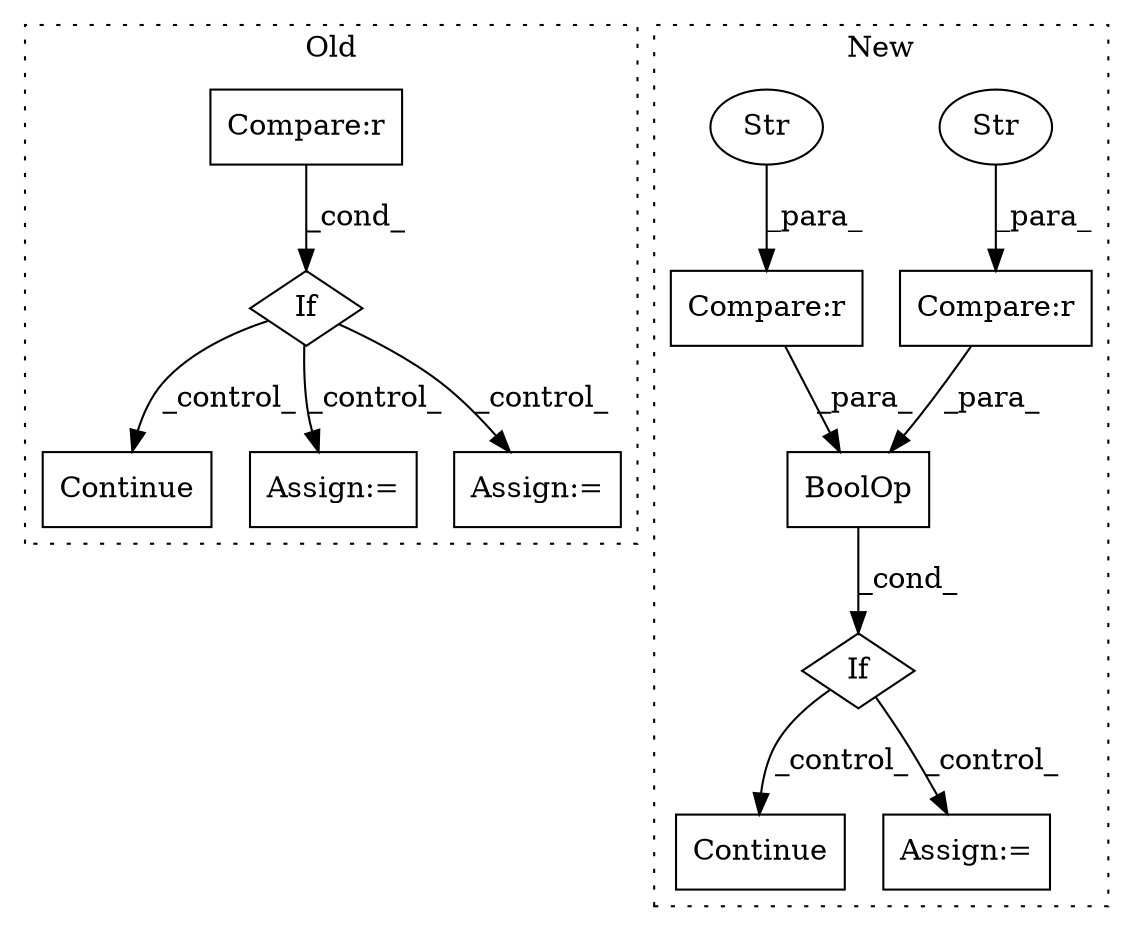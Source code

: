 digraph G {
subgraph cluster0 {
1 [label="Continue" a="43" s="2191" l="8" shape="box"];
3 [label="If" a="96" s="2143" l="3" shape="diamond"];
5 [label="Compare:r" a="40" s="2146" l="11" shape="box"];
8 [label="Assign:=" a="68" s="2268" l="3" shape="box"];
9 [label="Assign:=" a="68" s="2347" l="4" shape="box"];
label = "Old";
style="dotted";
}
subgraph cluster1 {
2 [label="Continue" a="43" s="2808" l="8" shape="box"];
4 [label="If" a="96" s="2507" l="3" shape="diamond"];
6 [label="Compare:r" a="40" s="2577" l="38" shape="box"];
7 [label="Assign:=" a="68" s="3519" l="4" shape="box"];
10 [label="Str" a="66" s="2592" l="23" shape="ellipse"];
11 [label="Compare:r" a="40" s="2528" l="28" shape="box"];
12 [label="Str" a="66" s="2543" l="13" shape="ellipse"];
13 [label="BoolOp" a="72" s="2510" l="119" shape="box"];
label = "New";
style="dotted";
}
3 -> 9 [label="_control_"];
3 -> 1 [label="_control_"];
3 -> 8 [label="_control_"];
4 -> 7 [label="_control_"];
4 -> 2 [label="_control_"];
5 -> 3 [label="_cond_"];
6 -> 13 [label="_para_"];
10 -> 6 [label="_para_"];
11 -> 13 [label="_para_"];
12 -> 11 [label="_para_"];
13 -> 4 [label="_cond_"];
}